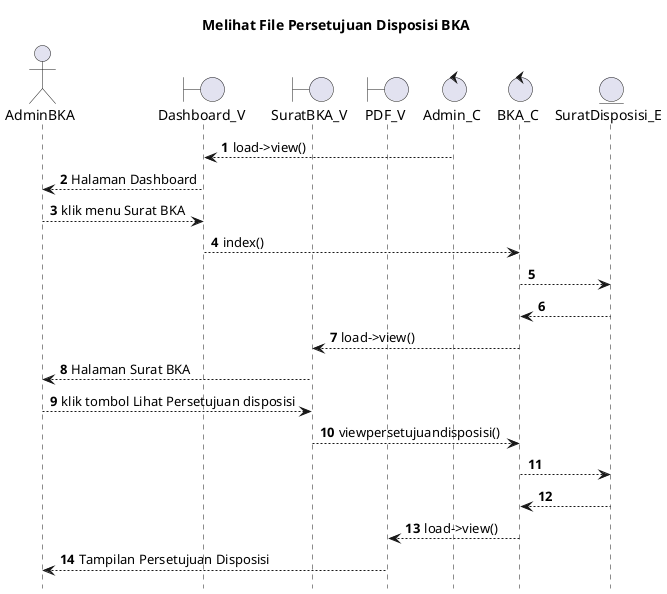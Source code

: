 @startuml

autonumber
hide footbox
title Melihat File Persetujuan Disposisi BKA

Actor AdminBKA
boundary Dashboard_V
boundary SuratBKA_V
boundary PDF_V
control Admin_C
control BKA_C
Entity SuratDisposisi_E

Admin_C --> Dashboard_V: load->view()
Dashboard_V --> AdminBKA: Halaman Dashboard
AdminBKA --> Dashboard_V: klik menu Surat BKA
Dashboard_V --> BKA_C: index()
BKA_C --> SuratDisposisi_E:
    
    SuratDisposisi_E --> BKA_C:
    BKA_C --> SuratBKA_V: load->view()
    SuratBKA_V --> AdminBKA: Halaman Surat BKA

AdminBKA --> SuratBKA_V: klik tombol Lihat Persetujuan disposisi
SuratBKA_V --> BKA_C: viewpersetujuandisposisi()
BKA_C --> SuratDisposisi_E:
   
    SuratDisposisi_E --> BKA_C:
    BKA_C --> PDF_V: load->view()
    PDF_V --> AdminBKA: Tampilan Persetujuan Disposisi

@enduml